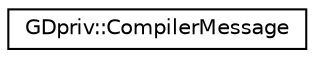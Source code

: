 digraph "Graphical Class Hierarchy"
{
  edge [fontname="Helvetica",fontsize="10",labelfontname="Helvetica",labelfontsize="10"];
  node [fontname="Helvetica",fontsize="10",shape=record];
  rankdir="LR";
  Node1 [label="GDpriv::CompilerMessage",height=0.2,width=0.4,color="black", fillcolor="white", style="filled",URL="$da/d97/class_g_dpriv_1_1_compiler_message.html",tooltip="Internal class representing a compiler output. "];
}
